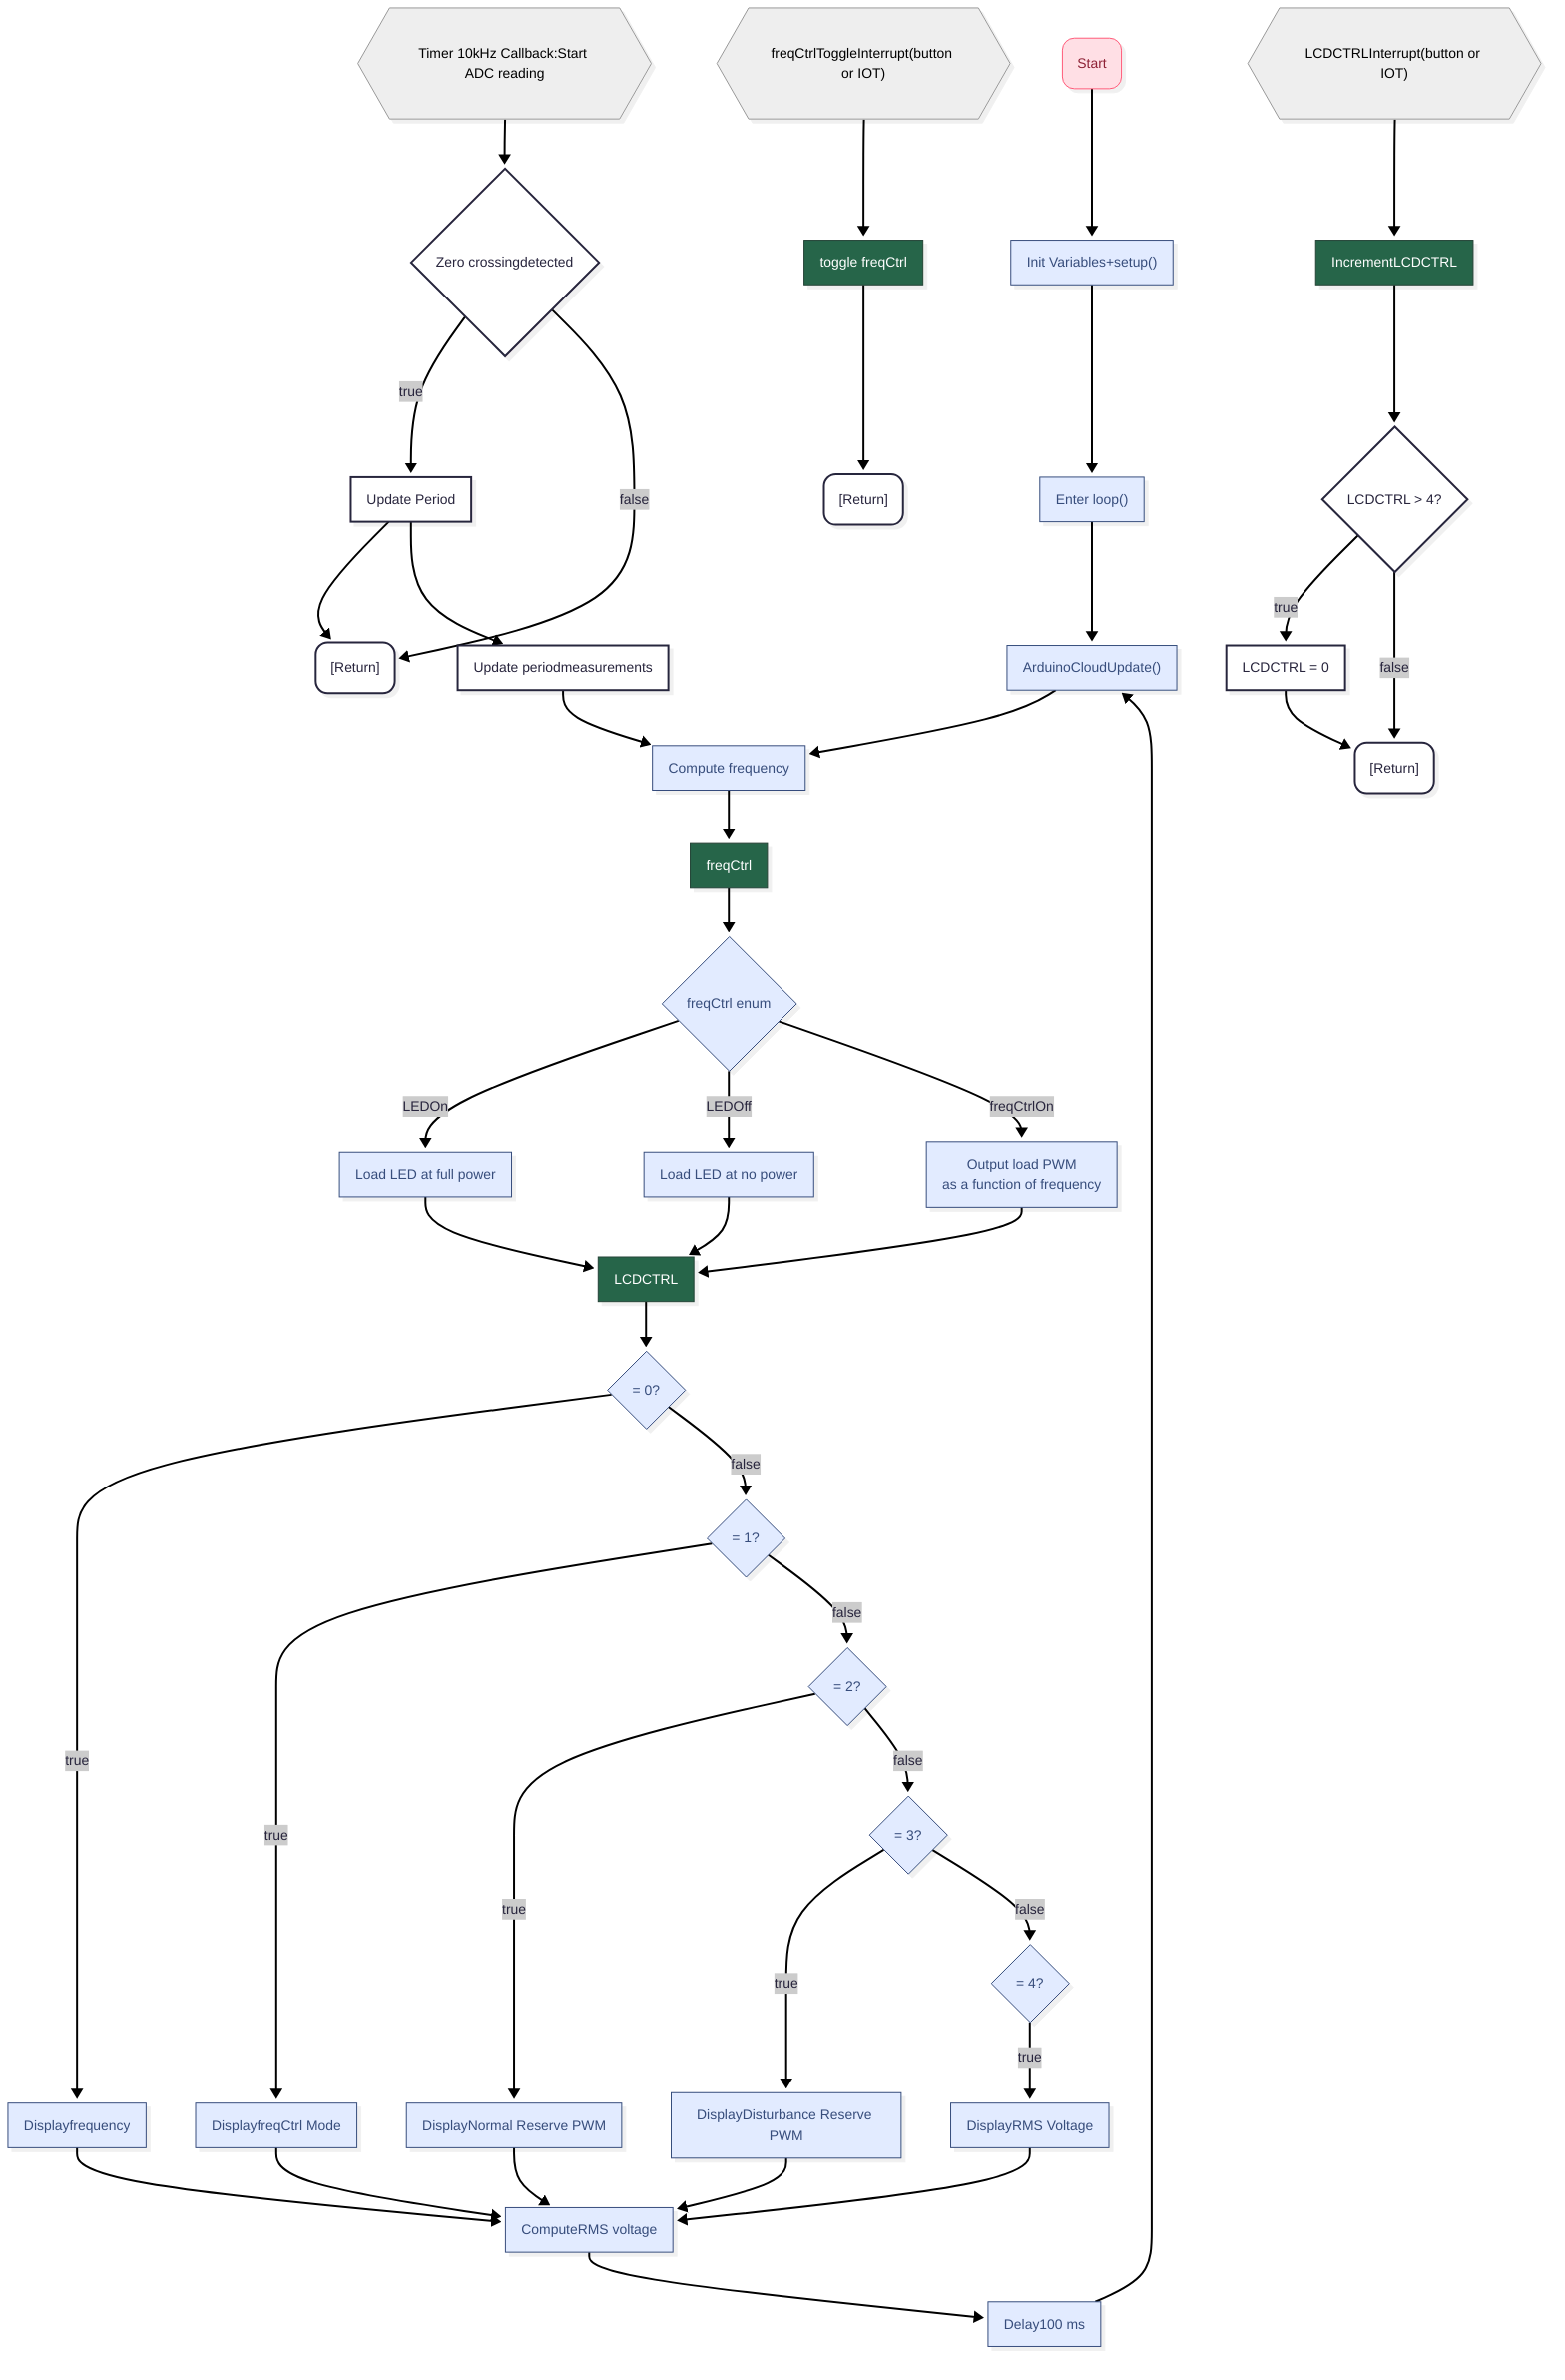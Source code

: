 ---
config:
  theme: redux
  look: neo
---
flowchart TD
    Start("Start") --> Init["Init Variables+setup()"]
    Init --> Loop["Enter loop()"]
    Loop --> Cloud["ArduinoCloudUpdate()"]
    Cloud --> ComputeFreq["Compute frequency"]
    Timer["Timer 10kHz Callback:Start ADC reading"] --> ZeroDetect{"Zero crossingdetected"}
    ZeroDetect -- true --> UpdatePeriod["Update Period"]
    UpdatePeriod --> Return1("[Return]") & UpdatePath["Update periodmeasurements"]
    UpdatePath --> ComputeFreq
    ComputeFreq --> FreqCtrl["freqCtrl"]
    FreqCtrl --> IsFreqCtrlOn{"freqCtrl enum"}
    IsFreqCtrlOn -- LEDOn --> RunLEDs["Load LED at full power"]
    IsFreqCtrlOn -- LEDOff --> PWMOutput["Load LED at no power"]
    LCDCtrl["LCDCTRL"] --> LCD0{"= 0?"}
    LCD0 -- true --> DispFreq["Displayfrequency"]
    DispFreq --> ComputeRMS["ComputeRMS voltage"]
    LCD0 -- false --> LCD1{"= 1?"}
    LCD1 -- true --> DispMode["DisplayfreqCtrl Mode"]
    DispMode --> ComputeRMS
    LCD1 -- false --> LCD2{"= 2?"}
    LCD2 -- true --> DispPWM1["DisplayNormal Reserve PWM"]
    DispPWM1 --> ComputeRMS
    LCD2 -- false --> LCD3{"= 3?"}
    LCD3 -- true --> DispPWM2["DisplayDisturbance Reserve PWM"]
    DispPWM2 --> ComputeRMS
    LCD3 -- false --> LCD4{"= 4?"}
    LCD4 -- true --> DispRMS["DisplayRMS Voltage"]
    DispRMS --> ComputeRMS
    FreqCtrlToggleInterrupt["freqCtrlToggleInterrupt(button or IOT)"] --> FreqCtrlToggle["toggle freqCtrl"]
    FreqCtrlToggle --> FreqCtrlReturn("[Return]")
    LCDCtrlInterrupt["LCDCTRLInterrupt(button or IOT)"] --> LCDCtrlInc["IncrementLCDCTRL"]
    LCDCtrlInc --> LCDCtrlCheck{"LCDCTRL > 4?"}
    LCDCtrlCheck -- true --> LCDCtrlReset["LCDCTRL = 0"]
    LCDCtrlReset --> LCDCtrlReturn("[Return]")
    LCDCtrlCheck -- false --> LCDCtrlReturn
    Delay["Delay100 ms"] --> Cloud
    ComputeRMS --> Delay
    PWMOutput --> LCDCtrl
    RunLEDs --> LCDCtrl
    n1@{ label: "<span style=\"padding-left:\">Output load PWM<br>as a function of frequency</span>" } --> LCDCtrl
    IsFreqCtrlOn -- freqCtrlOn --> n1
    ZeroDetect -- false --> Return1
    Timer@{ shape: hex}
    FreqCtrlToggleInterrupt@{ shape: hex}
    LCDCtrlInterrupt@{ shape: hex}
    n1@{ shape: rect}
     Start:::Rose
     Init:::Sky
     Loop:::Sky
     Cloud:::Sky
     ComputeFreq:::Sky
     Timer:::Ash
     FreqCtrl:::Pine
     IsFreqCtrlOn:::Sky
     RunLEDs:::Sky
     PWMOutput:::Sky
     LCDCtrl:::Pine
     LCD0:::Sky
     DispFreq:::Sky
     ComputeRMS:::Sky
     LCD1:::Sky
     DispMode:::Sky
     LCD2:::Sky
     DispPWM1:::Sky
     LCD3:::Sky
     DispPWM2:::Sky
     LCD4:::Sky
     DispRMS:::Sky
     FreqCtrlToggleInterrupt:::Ash
     FreqCtrlToggle:::Pine
     LCDCtrlInterrupt:::Ash
     LCDCtrlInc:::Pine
     Delay:::Sky
     n1:::Sky
    classDef Ash stroke-width:1px, stroke-dasharray:none, stroke:#999999, fill:#EEEEEE, color:#000000
    classDef Pine stroke-width:1px, stroke-dasharray:none, stroke:#254336, fill:#27654A, color:#FFFFFF
    classDef Rose stroke-width:1px, stroke-dasharray:none, stroke:#FF5978, fill:#FFDFE5, color:#8E2236
    classDef Sky stroke-width:1px, stroke-dasharray:none, stroke:#374D7C, fill:#E2EBFF, color:#374D7C